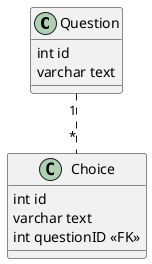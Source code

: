 @startuml ph2-website

class Question {
  int id
  varchar text
}

class Choice {
  int id
  varchar text
  int questionID <<FK>>
}
Question "1".."*" Choice

@enduml
